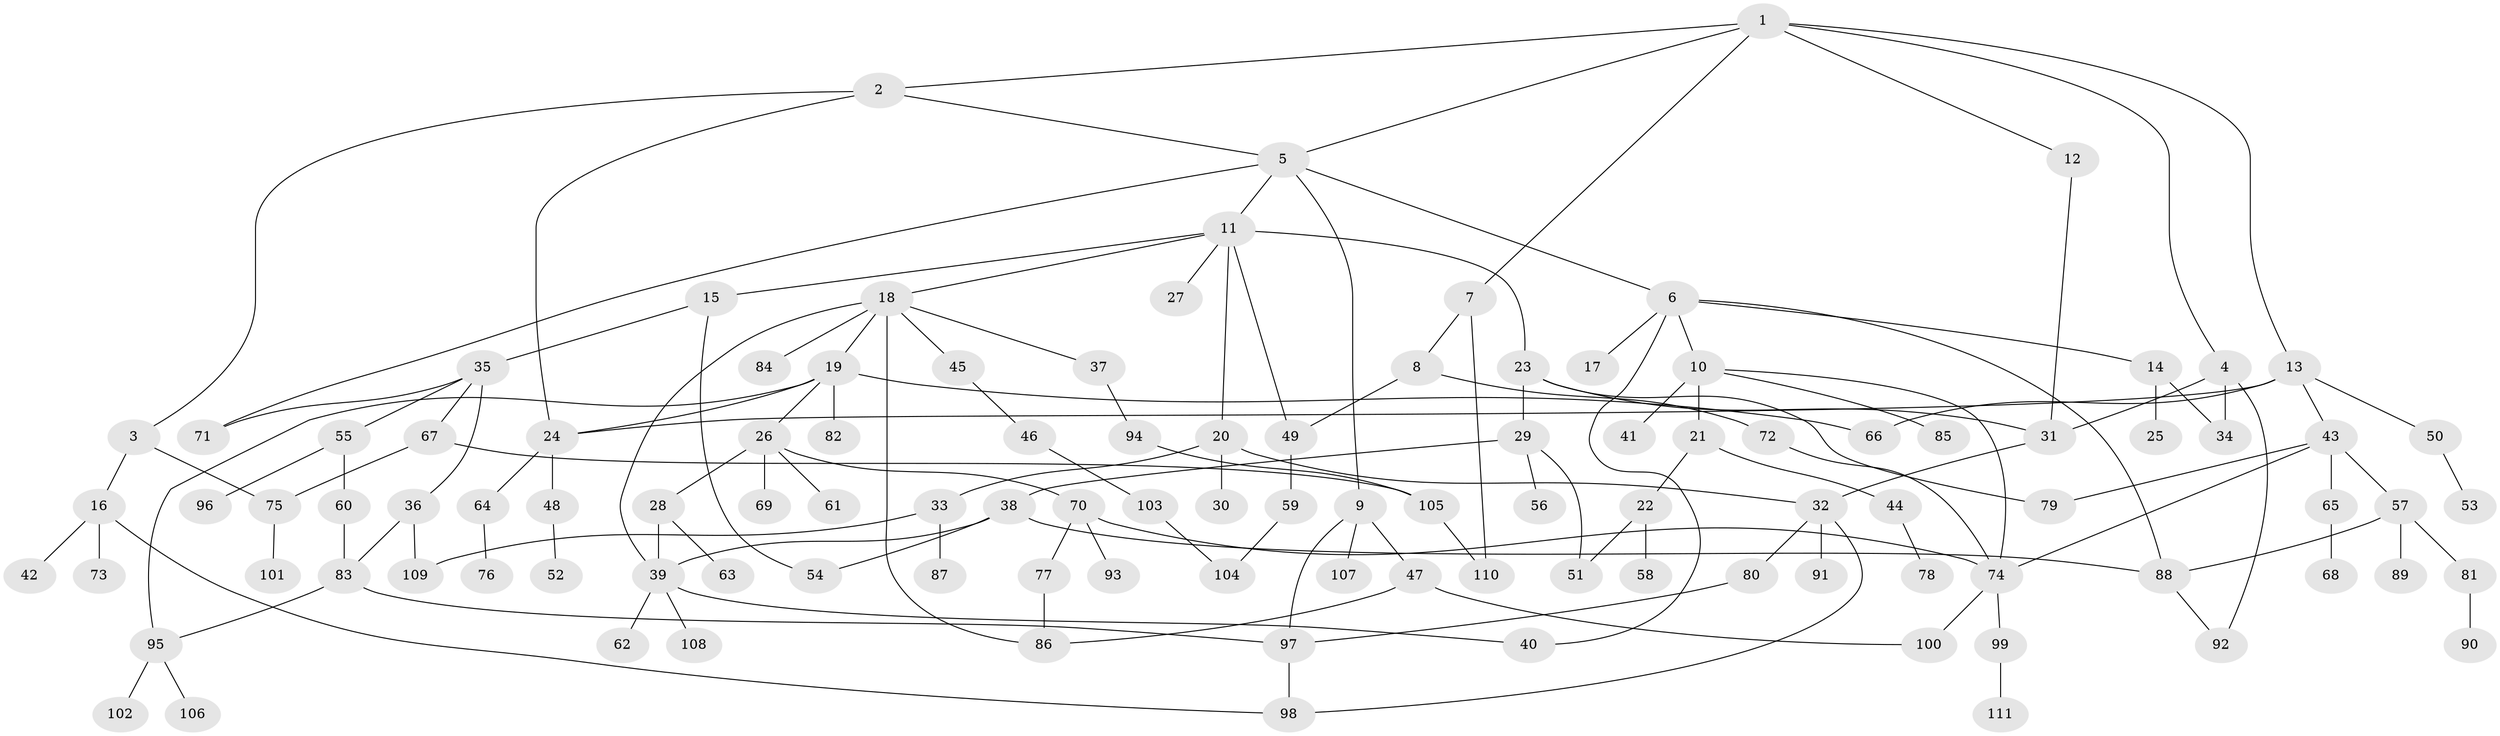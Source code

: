 // coarse degree distribution, {3: 0.23076923076923078, 9: 0.01282051282051282, 5: 0.10256410256410256, 6: 0.038461538461538464, 4: 0.16666666666666666, 1: 0.24358974358974358, 2: 0.20512820512820512}
// Generated by graph-tools (version 1.1) at 2025/36/03/04/25 23:36:12]
// undirected, 111 vertices, 146 edges
graph export_dot {
  node [color=gray90,style=filled];
  1;
  2;
  3;
  4;
  5;
  6;
  7;
  8;
  9;
  10;
  11;
  12;
  13;
  14;
  15;
  16;
  17;
  18;
  19;
  20;
  21;
  22;
  23;
  24;
  25;
  26;
  27;
  28;
  29;
  30;
  31;
  32;
  33;
  34;
  35;
  36;
  37;
  38;
  39;
  40;
  41;
  42;
  43;
  44;
  45;
  46;
  47;
  48;
  49;
  50;
  51;
  52;
  53;
  54;
  55;
  56;
  57;
  58;
  59;
  60;
  61;
  62;
  63;
  64;
  65;
  66;
  67;
  68;
  69;
  70;
  71;
  72;
  73;
  74;
  75;
  76;
  77;
  78;
  79;
  80;
  81;
  82;
  83;
  84;
  85;
  86;
  87;
  88;
  89;
  90;
  91;
  92;
  93;
  94;
  95;
  96;
  97;
  98;
  99;
  100;
  101;
  102;
  103;
  104;
  105;
  106;
  107;
  108;
  109;
  110;
  111;
  1 -- 2;
  1 -- 4;
  1 -- 7;
  1 -- 12;
  1 -- 13;
  1 -- 5;
  2 -- 3;
  2 -- 5;
  2 -- 24;
  3 -- 16;
  3 -- 75;
  4 -- 31;
  4 -- 34;
  4 -- 92;
  5 -- 6;
  5 -- 9;
  5 -- 11;
  5 -- 71;
  6 -- 10;
  6 -- 14;
  6 -- 17;
  6 -- 40;
  6 -- 88;
  7 -- 8;
  7 -- 110;
  8 -- 72;
  8 -- 49;
  9 -- 47;
  9 -- 107;
  9 -- 97;
  10 -- 21;
  10 -- 41;
  10 -- 85;
  10 -- 74;
  11 -- 15;
  11 -- 18;
  11 -- 20;
  11 -- 23;
  11 -- 27;
  11 -- 49;
  12 -- 31;
  13 -- 43;
  13 -- 50;
  13 -- 66;
  13 -- 24;
  14 -- 25;
  14 -- 34;
  15 -- 35;
  15 -- 54;
  16 -- 42;
  16 -- 73;
  16 -- 98;
  18 -- 19;
  18 -- 37;
  18 -- 45;
  18 -- 84;
  18 -- 39;
  18 -- 86;
  19 -- 26;
  19 -- 82;
  19 -- 66;
  19 -- 24;
  19 -- 95;
  20 -- 30;
  20 -- 32;
  20 -- 33;
  21 -- 22;
  21 -- 44;
  22 -- 58;
  22 -- 51;
  23 -- 29;
  23 -- 79;
  23 -- 31;
  24 -- 48;
  24 -- 64;
  26 -- 28;
  26 -- 61;
  26 -- 69;
  26 -- 70;
  28 -- 63;
  28 -- 39;
  29 -- 38;
  29 -- 51;
  29 -- 56;
  31 -- 32;
  32 -- 80;
  32 -- 91;
  32 -- 98;
  33 -- 87;
  33 -- 109;
  35 -- 36;
  35 -- 55;
  35 -- 67;
  35 -- 71;
  36 -- 83;
  36 -- 109;
  37 -- 94;
  38 -- 39;
  38 -- 88;
  38 -- 54;
  39 -- 62;
  39 -- 108;
  39 -- 40;
  43 -- 57;
  43 -- 65;
  43 -- 74;
  43 -- 79;
  44 -- 78;
  45 -- 46;
  46 -- 103;
  47 -- 86;
  47 -- 100;
  48 -- 52;
  49 -- 59;
  50 -- 53;
  55 -- 60;
  55 -- 96;
  57 -- 81;
  57 -- 89;
  57 -- 88;
  59 -- 104;
  60 -- 83;
  64 -- 76;
  65 -- 68;
  67 -- 75;
  67 -- 105;
  70 -- 77;
  70 -- 93;
  70 -- 74;
  72 -- 74;
  74 -- 99;
  74 -- 100;
  75 -- 101;
  77 -- 86;
  80 -- 97;
  81 -- 90;
  83 -- 95;
  83 -- 97;
  88 -- 92;
  94 -- 105;
  95 -- 102;
  95 -- 106;
  97 -- 98;
  99 -- 111;
  103 -- 104;
  105 -- 110;
}
